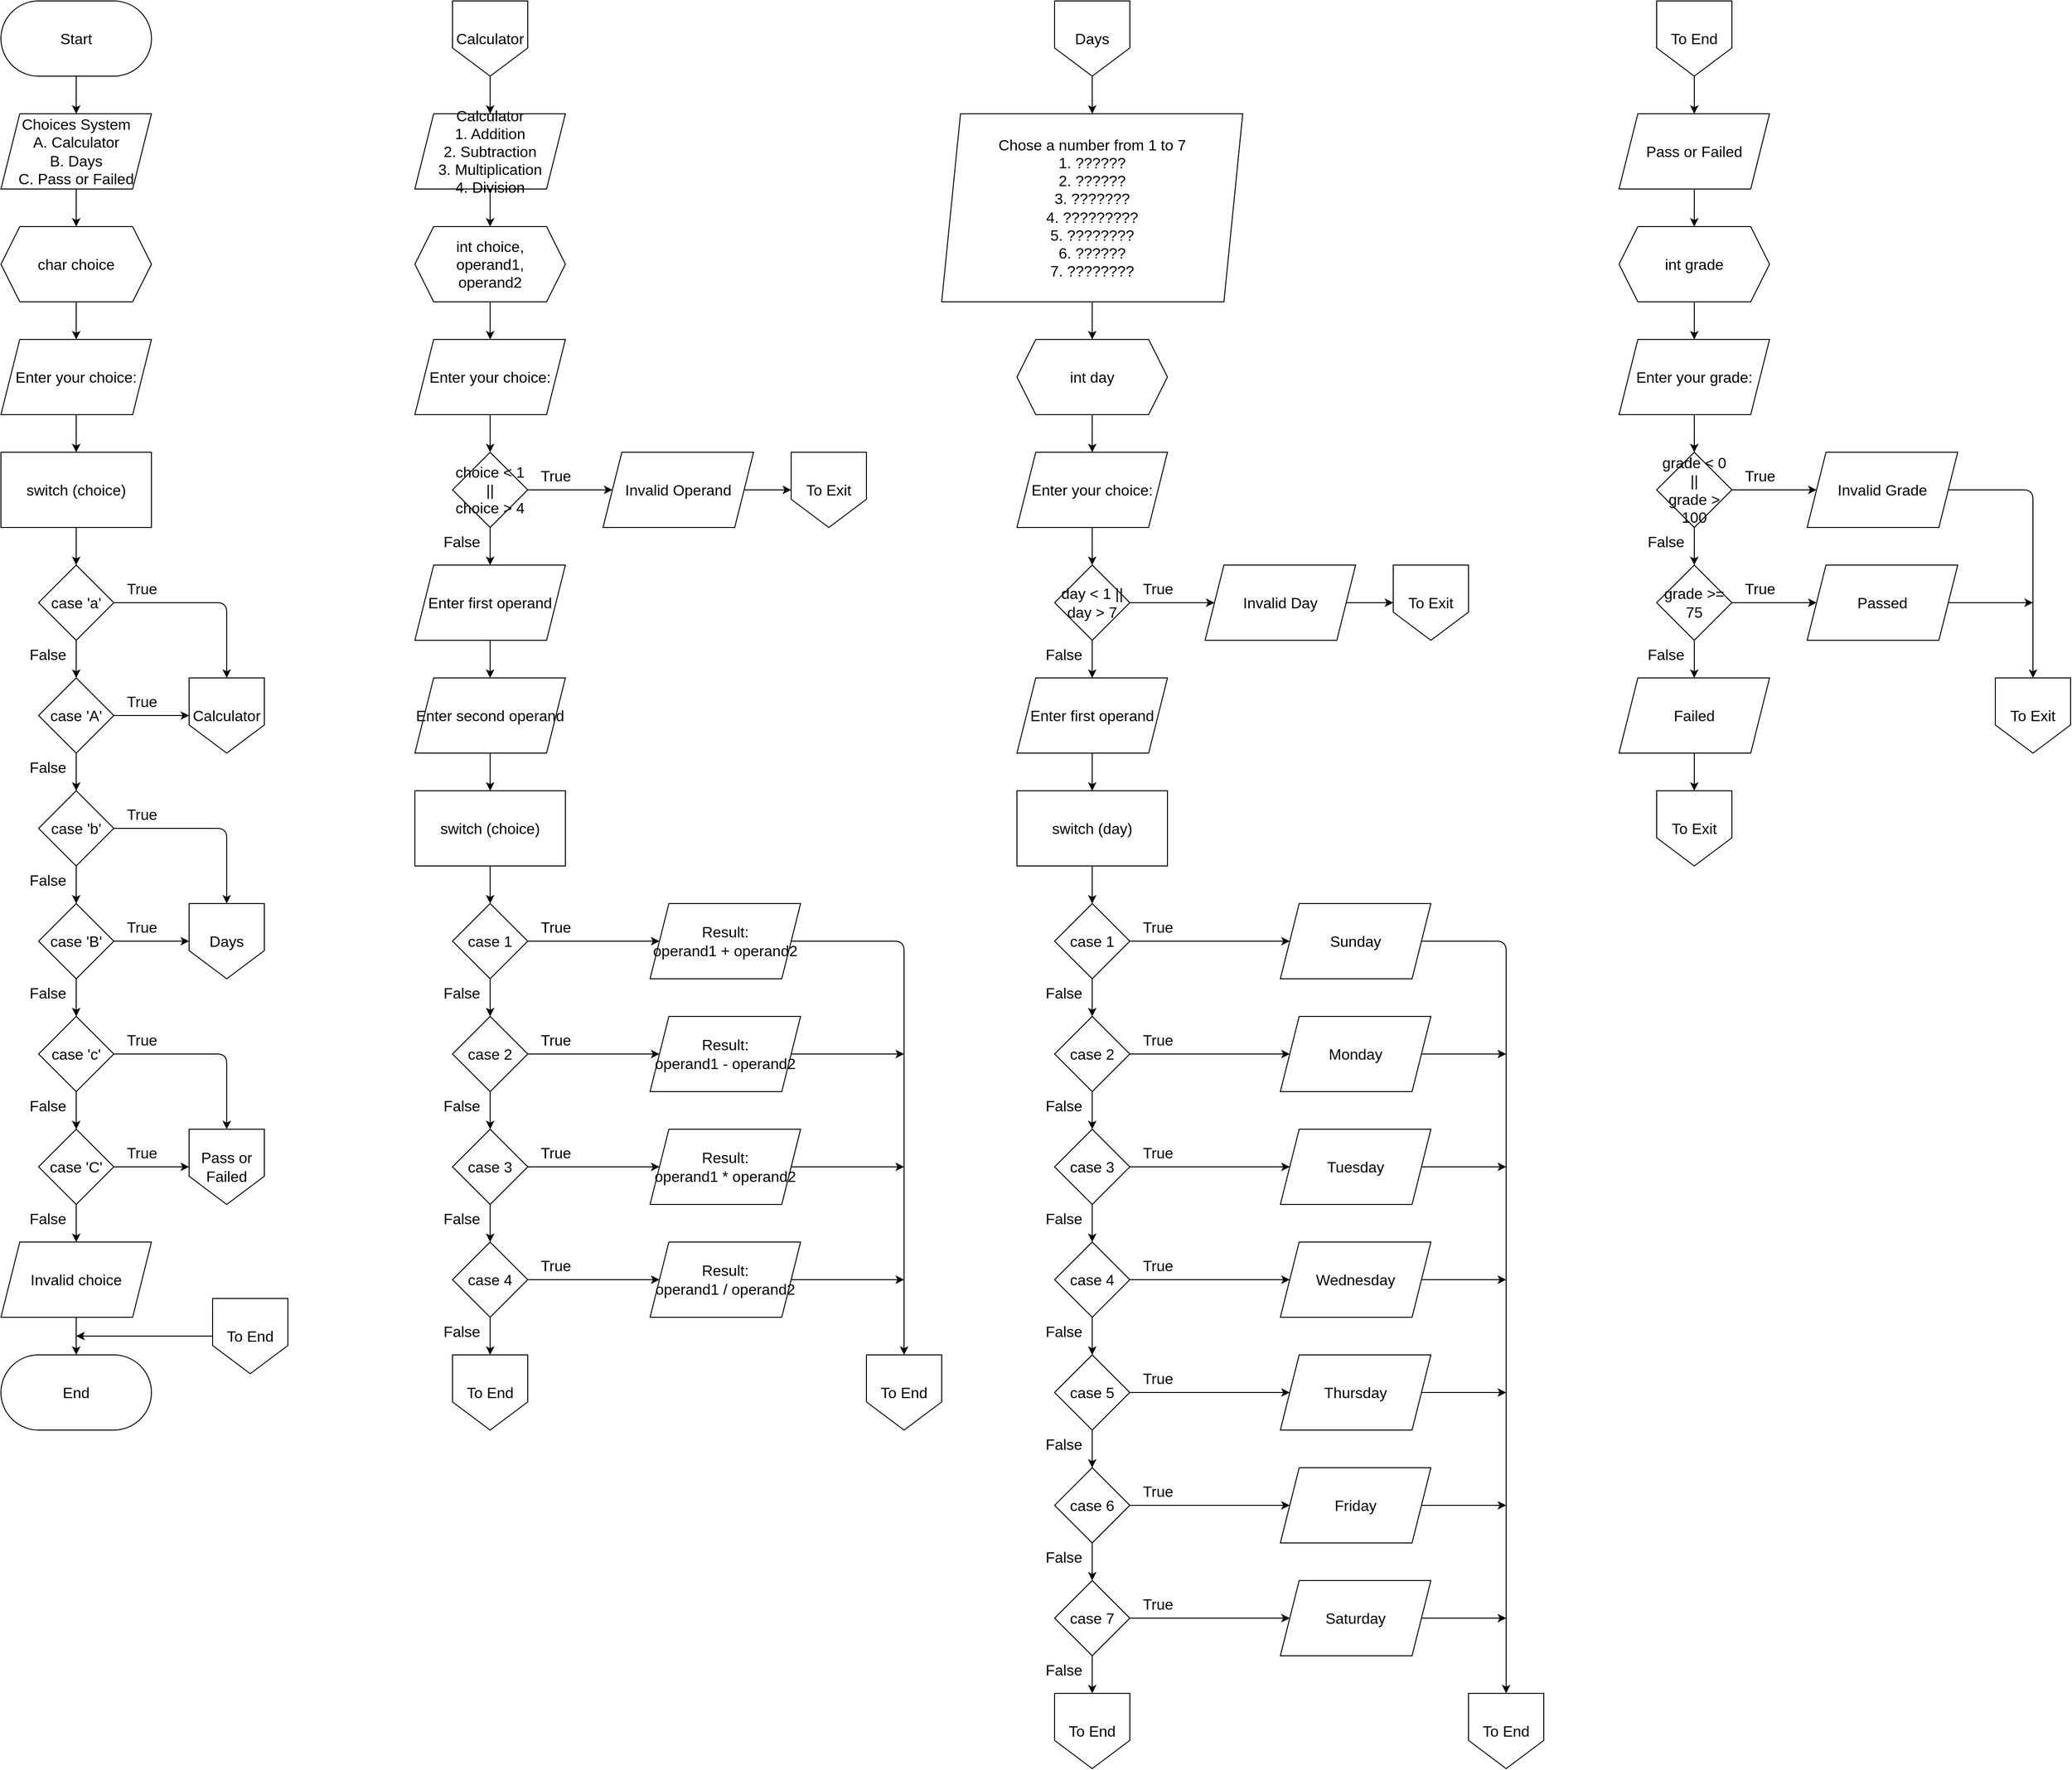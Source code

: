 <mxfile>
    <diagram id="JGvzguXMFYEEm6hRjKP4" name="Page-1">
        <mxGraphModel dx="537" dy="572" grid="1" gridSize="10" guides="1" tooltips="1" connect="1" arrows="1" fold="1" page="1" pageScale="1" pageWidth="850" pageHeight="1100" math="0" shadow="0">
            <root>
                <mxCell id="0"/>
                <mxCell id="1" parent="0"/>
                <mxCell id="5" style="edgeStyle=none;html=1;entryX=0.5;entryY=0;entryDx=0;entryDy=0;fontSize=16;" parent="1" source="2" target="3" edge="1">
                    <mxGeometry relative="1" as="geometry"/>
                </mxCell>
                <mxCell id="2" value="Start" style="rounded=1;whiteSpace=wrap;html=1;arcSize=50;fontSize=16;" parent="1" vertex="1">
                    <mxGeometry x="160" y="40" width="160" height="80" as="geometry"/>
                </mxCell>
                <mxCell id="7" style="edgeStyle=none;html=1;entryX=0.5;entryY=0;entryDx=0;entryDy=0;fontSize=16;" parent="1" source="3" target="6" edge="1">
                    <mxGeometry relative="1" as="geometry"/>
                </mxCell>
                <mxCell id="3" value="Choices System&lt;br&gt;A. Calculator&lt;br&gt;B. Days&lt;br&gt;C. Pass or Failed" style="shape=parallelogram;perimeter=parallelogramPerimeter;whiteSpace=wrap;html=1;fixedSize=1;fontSize=16;" parent="1" vertex="1">
                    <mxGeometry x="160" y="160" width="160" height="80" as="geometry"/>
                </mxCell>
                <mxCell id="9" style="edgeStyle=none;html=1;entryX=0.5;entryY=0;entryDx=0;entryDy=0;fontSize=16;" parent="1" source="6" target="8" edge="1">
                    <mxGeometry relative="1" as="geometry"/>
                </mxCell>
                <mxCell id="6" value="char choice" style="shape=hexagon;perimeter=hexagonPerimeter2;whiteSpace=wrap;html=1;fixedSize=1;fontSize=16;" parent="1" vertex="1">
                    <mxGeometry x="160" y="280" width="160" height="80" as="geometry"/>
                </mxCell>
                <mxCell id="11" style="edgeStyle=none;html=1;entryX=0.5;entryY=0;entryDx=0;entryDy=0;fontSize=16;" parent="1" source="8" target="10" edge="1">
                    <mxGeometry relative="1" as="geometry"/>
                </mxCell>
                <mxCell id="8" value="Enter your choice:" style="shape=parallelogram;perimeter=parallelogramPerimeter;whiteSpace=wrap;html=1;fixedSize=1;fontSize=16;" parent="1" vertex="1">
                    <mxGeometry x="160" y="400" width="160" height="80" as="geometry"/>
                </mxCell>
                <mxCell id="13" style="edgeStyle=none;html=1;entryX=0.5;entryY=0;entryDx=0;entryDy=0;fontSize=16;" parent="1" source="10" target="12" edge="1">
                    <mxGeometry relative="1" as="geometry"/>
                </mxCell>
                <mxCell id="10" value="switch (choice)" style="rounded=0;whiteSpace=wrap;html=1;fontSize=16;" parent="1" vertex="1">
                    <mxGeometry x="160" y="520" width="160" height="80" as="geometry"/>
                </mxCell>
                <mxCell id="15" style="edgeStyle=none;html=1;entryX=0.5;entryY=0;entryDx=0;entryDy=0;fontSize=16;" parent="1" source="12" target="14" edge="1">
                    <mxGeometry relative="1" as="geometry"/>
                </mxCell>
                <mxCell id="25" style="edgeStyle=none;html=1;exitX=1;exitY=0.5;exitDx=0;exitDy=0;entryX=0.5;entryY=0;entryDx=0;entryDy=0;fontSize=16;" parent="1" source="12" target="22" edge="1">
                    <mxGeometry relative="1" as="geometry">
                        <Array as="points">
                            <mxPoint x="400" y="680"/>
                        </Array>
                    </mxGeometry>
                </mxCell>
                <mxCell id="12" value="case 'a'" style="rhombus;whiteSpace=wrap;html=1;fontSize=16;" parent="1" vertex="1">
                    <mxGeometry x="200" y="640" width="80" height="80" as="geometry"/>
                </mxCell>
                <mxCell id="26" style="edgeStyle=none;html=1;entryX=0;entryY=0.5;entryDx=0;entryDy=0;fontSize=16;" parent="1" source="14" target="22" edge="1">
                    <mxGeometry relative="1" as="geometry"/>
                </mxCell>
                <mxCell id="14" value="case 'A'" style="rhombus;whiteSpace=wrap;html=1;fontSize=16;" parent="1" vertex="1">
                    <mxGeometry x="200" y="760" width="80" height="80" as="geometry"/>
                </mxCell>
                <mxCell id="22" value="Calculator" style="shape=offPageConnector;whiteSpace=wrap;html=1;fontSize=16;size=0.375;" parent="1" vertex="1">
                    <mxGeometry x="360" y="760" width="80" height="80" as="geometry"/>
                </mxCell>
                <mxCell id="34" style="edgeStyle=none;html=1;entryX=0.5;entryY=0;entryDx=0;entryDy=0;fontSize=16;" parent="1" target="37" edge="1">
                    <mxGeometry relative="1" as="geometry">
                        <mxPoint x="240" y="840" as="sourcePoint"/>
                    </mxGeometry>
                </mxCell>
                <mxCell id="35" style="edgeStyle=none;html=1;entryX=0.5;entryY=0;entryDx=0;entryDy=0;fontSize=16;" parent="1" source="37" target="39" edge="1">
                    <mxGeometry relative="1" as="geometry"/>
                </mxCell>
                <mxCell id="36" style="edgeStyle=none;html=1;exitX=1;exitY=0.5;exitDx=0;exitDy=0;entryX=0.5;entryY=0;entryDx=0;entryDy=0;fontSize=16;" parent="1" source="37" target="40" edge="1">
                    <mxGeometry relative="1" as="geometry">
                        <Array as="points">
                            <mxPoint x="400" y="920"/>
                        </Array>
                    </mxGeometry>
                </mxCell>
                <mxCell id="37" value="case 'b'" style="rhombus;whiteSpace=wrap;html=1;fontSize=16;" parent="1" vertex="1">
                    <mxGeometry x="200" y="880" width="80" height="80" as="geometry"/>
                </mxCell>
                <mxCell id="38" style="edgeStyle=none;html=1;entryX=0;entryY=0.5;entryDx=0;entryDy=0;fontSize=16;" parent="1" source="39" target="40" edge="1">
                    <mxGeometry relative="1" as="geometry"/>
                </mxCell>
                <mxCell id="39" value="case 'B'" style="rhombus;whiteSpace=wrap;html=1;fontSize=16;" parent="1" vertex="1">
                    <mxGeometry x="200" y="1000" width="80" height="80" as="geometry"/>
                </mxCell>
                <mxCell id="40" value="Days" style="shape=offPageConnector;whiteSpace=wrap;html=1;fontSize=16;size=0.375;" parent="1" vertex="1">
                    <mxGeometry x="360" y="1000" width="80" height="80" as="geometry"/>
                </mxCell>
                <mxCell id="41" value="True" style="text;html=1;strokeColor=none;fillColor=none;align=center;verticalAlign=middle;whiteSpace=wrap;rounded=0;fontSize=16;" parent="1" vertex="1">
                    <mxGeometry x="280" y="650" width="60" height="30" as="geometry"/>
                </mxCell>
                <mxCell id="42" value="True" style="text;html=1;strokeColor=none;fillColor=none;align=center;verticalAlign=middle;whiteSpace=wrap;rounded=0;fontSize=16;" parent="1" vertex="1">
                    <mxGeometry x="280" y="770" width="60" height="30" as="geometry"/>
                </mxCell>
                <mxCell id="44" value="False" style="text;html=1;strokeColor=none;fillColor=none;align=center;verticalAlign=middle;whiteSpace=wrap;rounded=0;fontSize=16;" parent="1" vertex="1">
                    <mxGeometry x="180" y="720" width="60" height="30" as="geometry"/>
                </mxCell>
                <mxCell id="45" value="True" style="text;html=1;strokeColor=none;fillColor=none;align=center;verticalAlign=middle;whiteSpace=wrap;rounded=0;fontSize=16;" parent="1" vertex="1">
                    <mxGeometry x="280" y="890" width="60" height="30" as="geometry"/>
                </mxCell>
                <mxCell id="46" value="True" style="text;html=1;strokeColor=none;fillColor=none;align=center;verticalAlign=middle;whiteSpace=wrap;rounded=0;fontSize=16;" parent="1" vertex="1">
                    <mxGeometry x="280" y="1010" width="60" height="30" as="geometry"/>
                </mxCell>
                <mxCell id="47" value="False" style="text;html=1;strokeColor=none;fillColor=none;align=center;verticalAlign=middle;whiteSpace=wrap;rounded=0;fontSize=16;" parent="1" vertex="1">
                    <mxGeometry x="180" y="960" width="60" height="30" as="geometry"/>
                </mxCell>
                <mxCell id="48" style="edgeStyle=none;html=1;entryX=0.5;entryY=0;entryDx=0;entryDy=0;fontSize=16;" parent="1" target="51" edge="1">
                    <mxGeometry relative="1" as="geometry">
                        <mxPoint x="240.0" y="1080" as="sourcePoint"/>
                    </mxGeometry>
                </mxCell>
                <mxCell id="49" style="edgeStyle=none;html=1;entryX=0.5;entryY=0;entryDx=0;entryDy=0;fontSize=16;" parent="1" source="51" target="53" edge="1">
                    <mxGeometry relative="1" as="geometry"/>
                </mxCell>
                <mxCell id="50" style="edgeStyle=none;html=1;exitX=1;exitY=0.5;exitDx=0;exitDy=0;entryX=0.5;entryY=0;entryDx=0;entryDy=0;fontSize=16;" parent="1" source="51" target="54" edge="1">
                    <mxGeometry relative="1" as="geometry">
                        <Array as="points">
                            <mxPoint x="400" y="1160"/>
                        </Array>
                    </mxGeometry>
                </mxCell>
                <mxCell id="51" value="case 'c'" style="rhombus;whiteSpace=wrap;html=1;fontSize=16;" parent="1" vertex="1">
                    <mxGeometry x="200" y="1120" width="80" height="80" as="geometry"/>
                </mxCell>
                <mxCell id="52" style="edgeStyle=none;html=1;entryX=0;entryY=0.5;entryDx=0;entryDy=0;fontSize=16;" parent="1" source="53" target="54" edge="1">
                    <mxGeometry relative="1" as="geometry"/>
                </mxCell>
                <mxCell id="116" style="edgeStyle=none;html=1;entryX=0.5;entryY=0;entryDx=0;entryDy=0;" parent="1" source="53" target="115" edge="1">
                    <mxGeometry relative="1" as="geometry"/>
                </mxCell>
                <mxCell id="53" value="case 'C'" style="rhombus;whiteSpace=wrap;html=1;fontSize=16;" parent="1" vertex="1">
                    <mxGeometry x="200" y="1240" width="80" height="80" as="geometry"/>
                </mxCell>
                <mxCell id="54" value="Pass or Failed" style="shape=offPageConnector;whiteSpace=wrap;html=1;fontSize=16;size=0.375;" parent="1" vertex="1">
                    <mxGeometry x="360" y="1240" width="80" height="80" as="geometry"/>
                </mxCell>
                <mxCell id="55" value="True" style="text;html=1;strokeColor=none;fillColor=none;align=center;verticalAlign=middle;whiteSpace=wrap;rounded=0;fontSize=16;" parent="1" vertex="1">
                    <mxGeometry x="280" y="1130" width="60" height="30" as="geometry"/>
                </mxCell>
                <mxCell id="56" value="True" style="text;html=1;strokeColor=none;fillColor=none;align=center;verticalAlign=middle;whiteSpace=wrap;rounded=0;fontSize=16;" parent="1" vertex="1">
                    <mxGeometry x="280" y="1250" width="60" height="30" as="geometry"/>
                </mxCell>
                <mxCell id="57" value="False" style="text;html=1;strokeColor=none;fillColor=none;align=center;verticalAlign=middle;whiteSpace=wrap;rounded=0;fontSize=16;" parent="1" vertex="1">
                    <mxGeometry x="180" y="1200" width="60" height="30" as="geometry"/>
                </mxCell>
                <mxCell id="58" value="False" style="text;html=1;strokeColor=none;fillColor=none;align=center;verticalAlign=middle;whiteSpace=wrap;rounded=0;fontSize=16;" parent="1" vertex="1">
                    <mxGeometry x="180" y="840" width="60" height="30" as="geometry"/>
                </mxCell>
                <mxCell id="59" value="False" style="text;html=1;strokeColor=none;fillColor=none;align=center;verticalAlign=middle;whiteSpace=wrap;rounded=0;fontSize=16;" parent="1" vertex="1">
                    <mxGeometry x="180" y="1080" width="60" height="30" as="geometry"/>
                </mxCell>
                <mxCell id="63" style="edgeStyle=none;html=1;entryX=0.5;entryY=0;entryDx=0;entryDy=0;" parent="1" source="61" target="62" edge="1">
                    <mxGeometry relative="1" as="geometry"/>
                </mxCell>
                <mxCell id="61" value="Calculator" style="shape=offPageConnector;whiteSpace=wrap;html=1;fontSize=16;size=0.375;" parent="1" vertex="1">
                    <mxGeometry x="640" y="40" width="80" height="80" as="geometry"/>
                </mxCell>
                <mxCell id="65" style="edgeStyle=none;html=1;entryX=0.5;entryY=0;entryDx=0;entryDy=0;" parent="1" source="62" target="64" edge="1">
                    <mxGeometry relative="1" as="geometry"/>
                </mxCell>
                <mxCell id="62" value="&lt;div&gt;Calculator&lt;/div&gt;&lt;div&gt;1. Addition&lt;/div&gt;&lt;div&gt;2. Subtraction&lt;/div&gt;&lt;div&gt;3. Multiplication&lt;/div&gt;&lt;div&gt;4. Division&lt;/div&gt;" style="shape=parallelogram;perimeter=parallelogramPerimeter;whiteSpace=wrap;html=1;fixedSize=1;fontSize=16;" parent="1" vertex="1">
                    <mxGeometry x="600" y="160" width="160" height="80" as="geometry"/>
                </mxCell>
                <mxCell id="67" style="edgeStyle=none;html=1;entryX=0.5;entryY=0;entryDx=0;entryDy=0;" parent="1" source="64" target="66" edge="1">
                    <mxGeometry relative="1" as="geometry"/>
                </mxCell>
                <mxCell id="64" value="int choice,&lt;br&gt;operand1,&lt;br&gt;operand2" style="shape=hexagon;perimeter=hexagonPerimeter2;whiteSpace=wrap;html=1;fixedSize=1;fontSize=16;" parent="1" vertex="1">
                    <mxGeometry x="600" y="280" width="160" height="80" as="geometry"/>
                </mxCell>
                <mxCell id="69" style="edgeStyle=none;html=1;entryX=0.5;entryY=0;entryDx=0;entryDy=0;" parent="1" source="66" target="68" edge="1">
                    <mxGeometry relative="1" as="geometry"/>
                </mxCell>
                <mxCell id="66" value="Enter your choice:" style="shape=parallelogram;perimeter=parallelogramPerimeter;whiteSpace=wrap;html=1;fixedSize=1;fontSize=16;" parent="1" vertex="1">
                    <mxGeometry x="600" y="400" width="160" height="80" as="geometry"/>
                </mxCell>
                <mxCell id="76" style="edgeStyle=none;html=1;entryX=0;entryY=0.5;entryDx=0;entryDy=0;" parent="1" source="68" target="257" edge="1">
                    <mxGeometry relative="1" as="geometry">
                        <mxPoint x="800" y="560" as="targetPoint"/>
                    </mxGeometry>
                </mxCell>
                <mxCell id="81" style="edgeStyle=none;html=1;entryX=0.5;entryY=0;entryDx=0;entryDy=0;" parent="1" source="68" target="79" edge="1">
                    <mxGeometry relative="1" as="geometry"/>
                </mxCell>
                <mxCell id="68" value="choice &amp;lt; 1 || &lt;br&gt;choice &amp;gt; 4" style="rhombus;whiteSpace=wrap;html=1;fontSize=16;" parent="1" vertex="1">
                    <mxGeometry x="640" y="520" width="80" height="80" as="geometry"/>
                </mxCell>
                <mxCell id="77" value="True" style="text;html=1;strokeColor=none;fillColor=none;align=center;verticalAlign=middle;whiteSpace=wrap;rounded=0;fontSize=16;" parent="1" vertex="1">
                    <mxGeometry x="720" y="530" width="60" height="30" as="geometry"/>
                </mxCell>
                <mxCell id="82" style="edgeStyle=none;html=1;" parent="1" source="79" target="80" edge="1">
                    <mxGeometry relative="1" as="geometry"/>
                </mxCell>
                <mxCell id="79" value="Enter first operand" style="shape=parallelogram;perimeter=parallelogramPerimeter;whiteSpace=wrap;html=1;fixedSize=1;fontSize=16;" parent="1" vertex="1">
                    <mxGeometry x="600" y="640" width="160" height="80" as="geometry"/>
                </mxCell>
                <mxCell id="85" style="edgeStyle=none;html=1;entryX=0.5;entryY=0;entryDx=0;entryDy=0;" parent="1" source="80" target="84" edge="1">
                    <mxGeometry relative="1" as="geometry"/>
                </mxCell>
                <mxCell id="80" value="&lt;div&gt;&lt;span style=&quot;background-color: initial;&quot;&gt;Enter second operand&lt;/span&gt;&lt;br&gt;&lt;/div&gt;" style="shape=parallelogram;perimeter=parallelogramPerimeter;whiteSpace=wrap;html=1;fixedSize=1;fontSize=16;" parent="1" vertex="1">
                    <mxGeometry x="600" y="760" width="160" height="80" as="geometry"/>
                </mxCell>
                <mxCell id="83" value="False" style="text;html=1;strokeColor=none;fillColor=none;align=center;verticalAlign=middle;whiteSpace=wrap;rounded=0;fontSize=16;" parent="1" vertex="1">
                    <mxGeometry x="620" y="600" width="60" height="30" as="geometry"/>
                </mxCell>
                <mxCell id="95" style="edgeStyle=none;html=1;entryX=0.5;entryY=0;entryDx=0;entryDy=0;" parent="1" source="84" target="88" edge="1">
                    <mxGeometry relative="1" as="geometry"/>
                </mxCell>
                <mxCell id="84" value="switch (choice)" style="rounded=0;whiteSpace=wrap;html=1;fontSize=16;" parent="1" vertex="1">
                    <mxGeometry x="600" y="880" width="160" height="80" as="geometry"/>
                </mxCell>
                <mxCell id="86" style="edgeStyle=none;html=1;entryX=0.5;entryY=0;entryDx=0;entryDy=0;fontSize=16;" parent="1" source="88" edge="1">
                    <mxGeometry relative="1" as="geometry">
                        <mxPoint x="680" y="1120.0" as="targetPoint"/>
                    </mxGeometry>
                </mxCell>
                <mxCell id="101" style="edgeStyle=none;html=1;" parent="1" source="88" target="99" edge="1">
                    <mxGeometry relative="1" as="geometry"/>
                </mxCell>
                <mxCell id="88" value="case 1" style="rhombus;whiteSpace=wrap;html=1;fontSize=16;" parent="1" vertex="1">
                    <mxGeometry x="640" y="1000" width="80" height="80" as="geometry"/>
                </mxCell>
                <mxCell id="92" value="True" style="text;html=1;strokeColor=none;fillColor=none;align=center;verticalAlign=middle;whiteSpace=wrap;rounded=0;fontSize=16;" parent="1" vertex="1">
                    <mxGeometry x="720" y="1010" width="60" height="30" as="geometry"/>
                </mxCell>
                <mxCell id="94" value="False" style="text;html=1;strokeColor=none;fillColor=none;align=center;verticalAlign=middle;whiteSpace=wrap;rounded=0;fontSize=16;" parent="1" vertex="1">
                    <mxGeometry x="620" y="1080" width="60" height="30" as="geometry"/>
                </mxCell>
                <mxCell id="230" style="edgeStyle=none;html=1;" parent="1" source="96" edge="1">
                    <mxGeometry relative="1" as="geometry">
                        <mxPoint x="240" y="1460" as="targetPoint"/>
                    </mxGeometry>
                </mxCell>
                <mxCell id="96" value="To End" style="shape=offPageConnector;whiteSpace=wrap;html=1;fontSize=16;size=0.375;" parent="1" vertex="1">
                    <mxGeometry x="385" y="1420" width="80" height="80" as="geometry"/>
                </mxCell>
                <mxCell id="98" value="False" style="text;html=1;strokeColor=none;fillColor=none;align=center;verticalAlign=middle;whiteSpace=wrap;rounded=0;fontSize=16;" parent="1" vertex="1">
                    <mxGeometry x="180" y="1320" width="60" height="30" as="geometry"/>
                </mxCell>
                <mxCell id="224" style="edgeStyle=none;html=1;entryX=0.5;entryY=0;entryDx=0;entryDy=0;" parent="1" source="99" target="222" edge="1">
                    <mxGeometry relative="1" as="geometry">
                        <Array as="points">
                            <mxPoint x="1120" y="1040"/>
                        </Array>
                    </mxGeometry>
                </mxCell>
                <mxCell id="99" value="&lt;div&gt;Result:&lt;/div&gt;&lt;div&gt;operand1 + operand2&lt;/div&gt;" style="shape=parallelogram;perimeter=parallelogramPerimeter;whiteSpace=wrap;html=1;fixedSize=1;fontSize=16;" parent="1" vertex="1">
                    <mxGeometry x="850" y="1000" width="160" height="80" as="geometry"/>
                </mxCell>
                <mxCell id="109" style="edgeStyle=none;html=1;entryX=0.5;entryY=0;entryDx=0;entryDy=0;fontSize=16;" parent="1" source="111" edge="1">
                    <mxGeometry relative="1" as="geometry">
                        <mxPoint x="680" y="1240.0" as="targetPoint"/>
                    </mxGeometry>
                </mxCell>
                <mxCell id="110" style="edgeStyle=none;html=1;" parent="1" source="111" target="114" edge="1">
                    <mxGeometry relative="1" as="geometry"/>
                </mxCell>
                <mxCell id="111" value="case 2" style="rhombus;whiteSpace=wrap;html=1;fontSize=16;" parent="1" vertex="1">
                    <mxGeometry x="640" y="1120" width="80" height="80" as="geometry"/>
                </mxCell>
                <mxCell id="112" value="True" style="text;html=1;strokeColor=none;fillColor=none;align=center;verticalAlign=middle;whiteSpace=wrap;rounded=0;fontSize=16;" parent="1" vertex="1">
                    <mxGeometry x="720" y="1130" width="60" height="30" as="geometry"/>
                </mxCell>
                <mxCell id="113" value="False" style="text;html=1;strokeColor=none;fillColor=none;align=center;verticalAlign=middle;whiteSpace=wrap;rounded=0;fontSize=16;" parent="1" vertex="1">
                    <mxGeometry x="620" y="1200" width="60" height="30" as="geometry"/>
                </mxCell>
                <mxCell id="225" style="edgeStyle=none;html=1;" parent="1" source="114" edge="1">
                    <mxGeometry relative="1" as="geometry">
                        <mxPoint x="1120" y="1160" as="targetPoint"/>
                    </mxGeometry>
                </mxCell>
                <mxCell id="114" value="&lt;div&gt;Result:&lt;/div&gt;&lt;div&gt;operand1 - operand2&lt;/div&gt;" style="shape=parallelogram;perimeter=parallelogramPerimeter;whiteSpace=wrap;html=1;fixedSize=1;fontSize=16;" parent="1" vertex="1">
                    <mxGeometry x="850" y="1120" width="160" height="80" as="geometry"/>
                </mxCell>
                <mxCell id="229" style="edgeStyle=none;html=1;entryX=0.5;entryY=0;entryDx=0;entryDy=0;" parent="1" source="115" target="228" edge="1">
                    <mxGeometry relative="1" as="geometry"/>
                </mxCell>
                <mxCell id="115" value="Invalid choice" style="shape=parallelogram;perimeter=parallelogramPerimeter;whiteSpace=wrap;html=1;fixedSize=1;fontSize=16;" parent="1" vertex="1">
                    <mxGeometry x="160" y="1360" width="160" height="80" as="geometry"/>
                </mxCell>
                <mxCell id="118" style="edgeStyle=none;html=1;entryX=0.5;entryY=0;entryDx=0;entryDy=0;fontSize=16;" parent="1" source="120" edge="1">
                    <mxGeometry relative="1" as="geometry">
                        <mxPoint x="680" y="1360.0" as="targetPoint"/>
                    </mxGeometry>
                </mxCell>
                <mxCell id="119" style="edgeStyle=none;html=1;" parent="1" source="120" target="123" edge="1">
                    <mxGeometry relative="1" as="geometry"/>
                </mxCell>
                <mxCell id="120" value="case 3" style="rhombus;whiteSpace=wrap;html=1;fontSize=16;" parent="1" vertex="1">
                    <mxGeometry x="640" y="1240" width="80" height="80" as="geometry"/>
                </mxCell>
                <mxCell id="121" value="True" style="text;html=1;strokeColor=none;fillColor=none;align=center;verticalAlign=middle;whiteSpace=wrap;rounded=0;fontSize=16;" parent="1" vertex="1">
                    <mxGeometry x="720" y="1250" width="60" height="30" as="geometry"/>
                </mxCell>
                <mxCell id="122" value="False" style="text;html=1;strokeColor=none;fillColor=none;align=center;verticalAlign=middle;whiteSpace=wrap;rounded=0;fontSize=16;" parent="1" vertex="1">
                    <mxGeometry x="620" y="1320" width="60" height="30" as="geometry"/>
                </mxCell>
                <mxCell id="226" style="edgeStyle=none;html=1;" parent="1" source="123" edge="1">
                    <mxGeometry relative="1" as="geometry">
                        <mxPoint x="1120" y="1280.0" as="targetPoint"/>
                    </mxGeometry>
                </mxCell>
                <mxCell id="123" value="&lt;div&gt;Result:&lt;/div&gt;&lt;div&gt;operand1 * operand2&lt;/div&gt;" style="shape=parallelogram;perimeter=parallelogramPerimeter;whiteSpace=wrap;html=1;fixedSize=1;fontSize=16;" parent="1" vertex="1">
                    <mxGeometry x="850" y="1240" width="160" height="80" as="geometry"/>
                </mxCell>
                <mxCell id="124" style="edgeStyle=none;html=1;entryX=0.5;entryY=0;entryDx=0;entryDy=0;fontSize=16;" parent="1" source="126" edge="1">
                    <mxGeometry relative="1" as="geometry">
                        <mxPoint x="680" y="1480.0" as="targetPoint"/>
                    </mxGeometry>
                </mxCell>
                <mxCell id="125" style="edgeStyle=none;html=1;" parent="1" source="126" target="129" edge="1">
                    <mxGeometry relative="1" as="geometry"/>
                </mxCell>
                <mxCell id="126" value="case 4" style="rhombus;whiteSpace=wrap;html=1;fontSize=16;" parent="1" vertex="1">
                    <mxGeometry x="640" y="1360" width="80" height="80" as="geometry"/>
                </mxCell>
                <mxCell id="127" value="True" style="text;html=1;strokeColor=none;fillColor=none;align=center;verticalAlign=middle;whiteSpace=wrap;rounded=0;fontSize=16;" parent="1" vertex="1">
                    <mxGeometry x="720" y="1370" width="60" height="30" as="geometry"/>
                </mxCell>
                <mxCell id="128" value="False" style="text;html=1;strokeColor=none;fillColor=none;align=center;verticalAlign=middle;whiteSpace=wrap;rounded=0;fontSize=16;" parent="1" vertex="1">
                    <mxGeometry x="620" y="1440" width="60" height="30" as="geometry"/>
                </mxCell>
                <mxCell id="227" style="edgeStyle=none;html=1;" parent="1" source="129" edge="1">
                    <mxGeometry relative="1" as="geometry">
                        <mxPoint x="1120" y="1400" as="targetPoint"/>
                    </mxGeometry>
                </mxCell>
                <mxCell id="129" value="&lt;div&gt;Result:&lt;/div&gt;&lt;div&gt;operand1 / operand2&lt;/div&gt;" style="shape=parallelogram;perimeter=parallelogramPerimeter;whiteSpace=wrap;html=1;fixedSize=1;fontSize=16;" parent="1" vertex="1">
                    <mxGeometry x="850" y="1360" width="160" height="80" as="geometry"/>
                </mxCell>
                <mxCell id="130" value="To End" style="shape=offPageConnector;whiteSpace=wrap;html=1;fontSize=16;size=0.375;" parent="1" vertex="1">
                    <mxGeometry x="640" y="1480" width="80" height="80" as="geometry"/>
                </mxCell>
                <mxCell id="133" style="edgeStyle=none;html=1;entryX=0.5;entryY=0;entryDx=0;entryDy=0;" parent="1" source="134" target="136" edge="1">
                    <mxGeometry relative="1" as="geometry"/>
                </mxCell>
                <mxCell id="134" value="Days" style="shape=offPageConnector;whiteSpace=wrap;html=1;fontSize=16;size=0.375;" parent="1" vertex="1">
                    <mxGeometry x="1280" y="40" width="80" height="80" as="geometry"/>
                </mxCell>
                <mxCell id="135" style="edgeStyle=none;html=1;entryX=0.5;entryY=0;entryDx=0;entryDy=0;" parent="1" source="136" target="138" edge="1">
                    <mxGeometry relative="1" as="geometry"/>
                </mxCell>
                <mxCell id="136" value="Chose a number from 1 to 7&lt;br&gt;1. ??????&lt;br&gt;2. ??????&lt;br&gt;3. ???????&lt;br&gt;4. ?????????&lt;br&gt;5. ????????&lt;br&gt;6. ??????&lt;br&gt;7. ????????" style="shape=parallelogram;perimeter=parallelogramPerimeter;whiteSpace=wrap;html=1;fixedSize=1;fontSize=16;" parent="1" vertex="1">
                    <mxGeometry x="1160" y="160" width="320" height="200" as="geometry"/>
                </mxCell>
                <mxCell id="137" style="edgeStyle=none;html=1;entryX=0.5;entryY=0;entryDx=0;entryDy=0;" parent="1" source="138" target="140" edge="1">
                    <mxGeometry relative="1" as="geometry"/>
                </mxCell>
                <mxCell id="138" value="int day" style="shape=hexagon;perimeter=hexagonPerimeter2;whiteSpace=wrap;html=1;fixedSize=1;fontSize=16;" parent="1" vertex="1">
                    <mxGeometry x="1240" y="400" width="160" height="80" as="geometry"/>
                </mxCell>
                <mxCell id="139" style="edgeStyle=none;html=1;entryX=0.5;entryY=0;entryDx=0;entryDy=0;" parent="1" source="140" target="143" edge="1">
                    <mxGeometry relative="1" as="geometry"/>
                </mxCell>
                <mxCell id="140" value="Enter your choice:" style="shape=parallelogram;perimeter=parallelogramPerimeter;whiteSpace=wrap;html=1;fixedSize=1;fontSize=16;" parent="1" vertex="1">
                    <mxGeometry x="1240" y="520" width="160" height="80" as="geometry"/>
                </mxCell>
                <mxCell id="141" style="edgeStyle=none;html=1;entryX=0;entryY=0.5;entryDx=0;entryDy=0;" parent="1" source="143" target="265" edge="1">
                    <mxGeometry relative="1" as="geometry">
                        <mxPoint x="1440" y="680" as="targetPoint"/>
                    </mxGeometry>
                </mxCell>
                <mxCell id="142" style="edgeStyle=none;html=1;entryX=0.5;entryY=0;entryDx=0;entryDy=0;" parent="1" source="143" target="147" edge="1">
                    <mxGeometry relative="1" as="geometry"/>
                </mxCell>
                <mxCell id="143" value="day &amp;lt; 1 || &lt;br&gt;day &amp;gt; 7" style="rhombus;whiteSpace=wrap;html=1;fontSize=16;" parent="1" vertex="1">
                    <mxGeometry x="1280" y="640" width="80" height="80" as="geometry"/>
                </mxCell>
                <mxCell id="145" value="True" style="text;html=1;strokeColor=none;fillColor=none;align=center;verticalAlign=middle;whiteSpace=wrap;rounded=0;fontSize=16;" parent="1" vertex="1">
                    <mxGeometry x="1360" y="650" width="60" height="30" as="geometry"/>
                </mxCell>
                <mxCell id="147" value="Enter first operand" style="shape=parallelogram;perimeter=parallelogramPerimeter;whiteSpace=wrap;html=1;fixedSize=1;fontSize=16;" parent="1" vertex="1">
                    <mxGeometry x="1240" y="760" width="160" height="80" as="geometry"/>
                </mxCell>
                <mxCell id="148" style="edgeStyle=none;html=1;entryX=0.5;entryY=0;entryDx=0;entryDy=0;" parent="1" target="152" edge="1">
                    <mxGeometry relative="1" as="geometry">
                        <mxPoint x="1320" y="840" as="sourcePoint"/>
                    </mxGeometry>
                </mxCell>
                <mxCell id="150" value="False" style="text;html=1;strokeColor=none;fillColor=none;align=center;verticalAlign=middle;whiteSpace=wrap;rounded=0;fontSize=16;" parent="1" vertex="1">
                    <mxGeometry x="1260" y="720" width="60" height="30" as="geometry"/>
                </mxCell>
                <mxCell id="151" style="edgeStyle=none;html=1;entryX=0.5;entryY=0;entryDx=0;entryDy=0;" parent="1" source="152" target="155" edge="1">
                    <mxGeometry relative="1" as="geometry"/>
                </mxCell>
                <mxCell id="152" value="switch (day)" style="rounded=0;whiteSpace=wrap;html=1;fontSize=16;" parent="1" vertex="1">
                    <mxGeometry x="1240" y="880" width="160" height="80" as="geometry"/>
                </mxCell>
                <mxCell id="153" style="edgeStyle=none;html=1;entryX=0.5;entryY=0;entryDx=0;entryDy=0;fontSize=16;" parent="1" source="155" edge="1">
                    <mxGeometry relative="1" as="geometry">
                        <mxPoint x="1320" y="1120" as="targetPoint"/>
                    </mxGeometry>
                </mxCell>
                <mxCell id="154" style="edgeStyle=none;html=1;" parent="1" source="155" target="158" edge="1">
                    <mxGeometry relative="1" as="geometry"/>
                </mxCell>
                <mxCell id="155" value="case 1" style="rhombus;whiteSpace=wrap;html=1;fontSize=16;" parent="1" vertex="1">
                    <mxGeometry x="1280" y="1000" width="80" height="80" as="geometry"/>
                </mxCell>
                <mxCell id="156" value="True" style="text;html=1;strokeColor=none;fillColor=none;align=center;verticalAlign=middle;whiteSpace=wrap;rounded=0;fontSize=16;" parent="1" vertex="1">
                    <mxGeometry x="1360" y="1010" width="60" height="30" as="geometry"/>
                </mxCell>
                <mxCell id="157" value="False" style="text;html=1;strokeColor=none;fillColor=none;align=center;verticalAlign=middle;whiteSpace=wrap;rounded=0;fontSize=16;" parent="1" vertex="1">
                    <mxGeometry x="1260" y="1080" width="60" height="30" as="geometry"/>
                </mxCell>
                <mxCell id="234" style="edgeStyle=none;html=1;entryX=0.5;entryY=0;entryDx=0;entryDy=0;" parent="1" source="158" target="233" edge="1">
                    <mxGeometry relative="1" as="geometry">
                        <Array as="points">
                            <mxPoint x="1760" y="1040"/>
                        </Array>
                    </mxGeometry>
                </mxCell>
                <mxCell id="158" value="&lt;div&gt;Sunday&lt;/div&gt;" style="shape=parallelogram;perimeter=parallelogramPerimeter;whiteSpace=wrap;html=1;fixedSize=1;fontSize=16;" parent="1" vertex="1">
                    <mxGeometry x="1520" y="1000" width="160" height="80" as="geometry"/>
                </mxCell>
                <mxCell id="180" style="edgeStyle=none;html=1;entryX=0.5;entryY=0;entryDx=0;entryDy=0;fontSize=16;" parent="1" source="182" edge="1">
                    <mxGeometry relative="1" as="geometry">
                        <mxPoint x="1320.0" y="1240" as="targetPoint"/>
                    </mxGeometry>
                </mxCell>
                <mxCell id="181" style="edgeStyle=none;html=1;" parent="1" source="182" target="185" edge="1">
                    <mxGeometry relative="1" as="geometry"/>
                </mxCell>
                <mxCell id="182" value="case 2" style="rhombus;whiteSpace=wrap;html=1;fontSize=16;" parent="1" vertex="1">
                    <mxGeometry x="1280" y="1120" width="80" height="80" as="geometry"/>
                </mxCell>
                <mxCell id="183" value="True" style="text;html=1;strokeColor=none;fillColor=none;align=center;verticalAlign=middle;whiteSpace=wrap;rounded=0;fontSize=16;" parent="1" vertex="1">
                    <mxGeometry x="1360" y="1130" width="60" height="30" as="geometry"/>
                </mxCell>
                <mxCell id="184" value="False" style="text;html=1;strokeColor=none;fillColor=none;align=center;verticalAlign=middle;whiteSpace=wrap;rounded=0;fontSize=16;" parent="1" vertex="1">
                    <mxGeometry x="1260" y="1200" width="60" height="30" as="geometry"/>
                </mxCell>
                <mxCell id="235" style="edgeStyle=none;html=1;" parent="1" source="185" edge="1">
                    <mxGeometry relative="1" as="geometry">
                        <mxPoint x="1760" y="1160.0" as="targetPoint"/>
                    </mxGeometry>
                </mxCell>
                <mxCell id="185" value="&lt;div&gt;Monday&lt;/div&gt;" style="shape=parallelogram;perimeter=parallelogramPerimeter;whiteSpace=wrap;html=1;fixedSize=1;fontSize=16;" parent="1" vertex="1">
                    <mxGeometry x="1520" y="1120" width="160" height="80" as="geometry"/>
                </mxCell>
                <mxCell id="186" style="edgeStyle=none;html=1;entryX=0.5;entryY=0;entryDx=0;entryDy=0;fontSize=16;" parent="1" source="188" edge="1">
                    <mxGeometry relative="1" as="geometry">
                        <mxPoint x="1320.0" y="1360" as="targetPoint"/>
                    </mxGeometry>
                </mxCell>
                <mxCell id="187" style="edgeStyle=none;html=1;" parent="1" source="188" target="191" edge="1">
                    <mxGeometry relative="1" as="geometry"/>
                </mxCell>
                <mxCell id="188" value="case 3" style="rhombus;whiteSpace=wrap;html=1;fontSize=16;" parent="1" vertex="1">
                    <mxGeometry x="1280" y="1240" width="80" height="80" as="geometry"/>
                </mxCell>
                <mxCell id="189" value="True" style="text;html=1;strokeColor=none;fillColor=none;align=center;verticalAlign=middle;whiteSpace=wrap;rounded=0;fontSize=16;" parent="1" vertex="1">
                    <mxGeometry x="1360" y="1250" width="60" height="30" as="geometry"/>
                </mxCell>
                <mxCell id="190" value="False" style="text;html=1;strokeColor=none;fillColor=none;align=center;verticalAlign=middle;whiteSpace=wrap;rounded=0;fontSize=16;" parent="1" vertex="1">
                    <mxGeometry x="1260" y="1320" width="60" height="30" as="geometry"/>
                </mxCell>
                <mxCell id="236" style="edgeStyle=none;html=1;" parent="1" source="191" edge="1">
                    <mxGeometry relative="1" as="geometry">
                        <mxPoint x="1760" y="1280.0" as="targetPoint"/>
                    </mxGeometry>
                </mxCell>
                <mxCell id="191" value="&lt;div&gt;Tuesday&lt;/div&gt;" style="shape=parallelogram;perimeter=parallelogramPerimeter;whiteSpace=wrap;html=1;fixedSize=1;fontSize=16;" parent="1" vertex="1">
                    <mxGeometry x="1520" y="1240" width="160" height="80" as="geometry"/>
                </mxCell>
                <mxCell id="192" style="edgeStyle=none;html=1;entryX=0.5;entryY=0;entryDx=0;entryDy=0;fontSize=16;" parent="1" source="194" edge="1">
                    <mxGeometry relative="1" as="geometry">
                        <mxPoint x="1320.0" y="1480" as="targetPoint"/>
                    </mxGeometry>
                </mxCell>
                <mxCell id="193" style="edgeStyle=none;html=1;" parent="1" source="194" target="197" edge="1">
                    <mxGeometry relative="1" as="geometry"/>
                </mxCell>
                <mxCell id="194" value="case 4" style="rhombus;whiteSpace=wrap;html=1;fontSize=16;" parent="1" vertex="1">
                    <mxGeometry x="1280" y="1360" width="80" height="80" as="geometry"/>
                </mxCell>
                <mxCell id="195" value="True" style="text;html=1;strokeColor=none;fillColor=none;align=center;verticalAlign=middle;whiteSpace=wrap;rounded=0;fontSize=16;" parent="1" vertex="1">
                    <mxGeometry x="1360" y="1370" width="60" height="30" as="geometry"/>
                </mxCell>
                <mxCell id="196" value="False" style="text;html=1;strokeColor=none;fillColor=none;align=center;verticalAlign=middle;whiteSpace=wrap;rounded=0;fontSize=16;" parent="1" vertex="1">
                    <mxGeometry x="1260" y="1440" width="60" height="30" as="geometry"/>
                </mxCell>
                <mxCell id="237" style="edgeStyle=none;html=1;" parent="1" source="197" edge="1">
                    <mxGeometry relative="1" as="geometry">
                        <mxPoint x="1760" y="1400.0" as="targetPoint"/>
                    </mxGeometry>
                </mxCell>
                <mxCell id="197" value="&lt;div&gt;Wednesday&lt;/div&gt;" style="shape=parallelogram;perimeter=parallelogramPerimeter;whiteSpace=wrap;html=1;fixedSize=1;fontSize=16;" parent="1" vertex="1">
                    <mxGeometry x="1520" y="1360" width="160" height="80" as="geometry"/>
                </mxCell>
                <mxCell id="198" style="edgeStyle=none;html=1;entryX=0.5;entryY=0;entryDx=0;entryDy=0;fontSize=16;" parent="1" source="200" edge="1">
                    <mxGeometry relative="1" as="geometry">
                        <mxPoint x="1320.0" y="1600" as="targetPoint"/>
                    </mxGeometry>
                </mxCell>
                <mxCell id="199" style="edgeStyle=none;html=1;" parent="1" source="200" target="203" edge="1">
                    <mxGeometry relative="1" as="geometry"/>
                </mxCell>
                <mxCell id="200" value="case 5" style="rhombus;whiteSpace=wrap;html=1;fontSize=16;" parent="1" vertex="1">
                    <mxGeometry x="1280" y="1480" width="80" height="80" as="geometry"/>
                </mxCell>
                <mxCell id="201" value="True" style="text;html=1;strokeColor=none;fillColor=none;align=center;verticalAlign=middle;whiteSpace=wrap;rounded=0;fontSize=16;" parent="1" vertex="1">
                    <mxGeometry x="1360" y="1490" width="60" height="30" as="geometry"/>
                </mxCell>
                <mxCell id="202" value="False" style="text;html=1;strokeColor=none;fillColor=none;align=center;verticalAlign=middle;whiteSpace=wrap;rounded=0;fontSize=16;" parent="1" vertex="1">
                    <mxGeometry x="1260" y="1560" width="60" height="30" as="geometry"/>
                </mxCell>
                <mxCell id="238" style="edgeStyle=none;html=1;" parent="1" source="203" edge="1">
                    <mxGeometry relative="1" as="geometry">
                        <mxPoint x="1760" y="1520" as="targetPoint"/>
                    </mxGeometry>
                </mxCell>
                <mxCell id="203" value="&lt;div&gt;Thursday&lt;/div&gt;" style="shape=parallelogram;perimeter=parallelogramPerimeter;whiteSpace=wrap;html=1;fixedSize=1;fontSize=16;" parent="1" vertex="1">
                    <mxGeometry x="1520" y="1480" width="160" height="80" as="geometry"/>
                </mxCell>
                <mxCell id="204" style="edgeStyle=none;html=1;entryX=0.5;entryY=0;entryDx=0;entryDy=0;fontSize=16;" parent="1" source="206" edge="1">
                    <mxGeometry relative="1" as="geometry">
                        <mxPoint x="1320.0" y="1720" as="targetPoint"/>
                    </mxGeometry>
                </mxCell>
                <mxCell id="205" style="edgeStyle=none;html=1;" parent="1" source="206" target="209" edge="1">
                    <mxGeometry relative="1" as="geometry"/>
                </mxCell>
                <mxCell id="206" value="case 6" style="rhombus;whiteSpace=wrap;html=1;fontSize=16;" parent="1" vertex="1">
                    <mxGeometry x="1280" y="1600" width="80" height="80" as="geometry"/>
                </mxCell>
                <mxCell id="207" value="True" style="text;html=1;strokeColor=none;fillColor=none;align=center;verticalAlign=middle;whiteSpace=wrap;rounded=0;fontSize=16;" parent="1" vertex="1">
                    <mxGeometry x="1360" y="1610" width="60" height="30" as="geometry"/>
                </mxCell>
                <mxCell id="208" value="False" style="text;html=1;strokeColor=none;fillColor=none;align=center;verticalAlign=middle;whiteSpace=wrap;rounded=0;fontSize=16;" parent="1" vertex="1">
                    <mxGeometry x="1260" y="1680" width="60" height="30" as="geometry"/>
                </mxCell>
                <mxCell id="239" style="edgeStyle=none;html=1;" parent="1" source="209" edge="1">
                    <mxGeometry relative="1" as="geometry">
                        <mxPoint x="1760" y="1640" as="targetPoint"/>
                    </mxGeometry>
                </mxCell>
                <mxCell id="209" value="&lt;div&gt;Friday&lt;/div&gt;" style="shape=parallelogram;perimeter=parallelogramPerimeter;whiteSpace=wrap;html=1;fixedSize=1;fontSize=16;" parent="1" vertex="1">
                    <mxGeometry x="1520" y="1600" width="160" height="80" as="geometry"/>
                </mxCell>
                <mxCell id="210" style="edgeStyle=none;html=1;entryX=0.5;entryY=0;entryDx=0;entryDy=0;fontSize=16;" parent="1" source="212" edge="1">
                    <mxGeometry relative="1" as="geometry">
                        <mxPoint x="1320.0" y="1840" as="targetPoint"/>
                    </mxGeometry>
                </mxCell>
                <mxCell id="211" style="edgeStyle=none;html=1;" parent="1" source="212" target="215" edge="1">
                    <mxGeometry relative="1" as="geometry"/>
                </mxCell>
                <mxCell id="212" value="case 7" style="rhombus;whiteSpace=wrap;html=1;fontSize=16;" parent="1" vertex="1">
                    <mxGeometry x="1280" y="1720" width="80" height="80" as="geometry"/>
                </mxCell>
                <mxCell id="213" value="True" style="text;html=1;strokeColor=none;fillColor=none;align=center;verticalAlign=middle;whiteSpace=wrap;rounded=0;fontSize=16;" parent="1" vertex="1">
                    <mxGeometry x="1360" y="1730" width="60" height="30" as="geometry"/>
                </mxCell>
                <mxCell id="214" value="False" style="text;html=1;strokeColor=none;fillColor=none;align=center;verticalAlign=middle;whiteSpace=wrap;rounded=0;fontSize=16;" parent="1" vertex="1">
                    <mxGeometry x="1260" y="1800" width="60" height="30" as="geometry"/>
                </mxCell>
                <mxCell id="241" style="edgeStyle=none;html=1;" parent="1" source="215" edge="1">
                    <mxGeometry relative="1" as="geometry">
                        <mxPoint x="1760" y="1760" as="targetPoint"/>
                    </mxGeometry>
                </mxCell>
                <mxCell id="215" value="&lt;div&gt;Saturday&lt;/div&gt;" style="shape=parallelogram;perimeter=parallelogramPerimeter;whiteSpace=wrap;html=1;fixedSize=1;fontSize=16;" parent="1" vertex="1">
                    <mxGeometry x="1520" y="1720" width="160" height="80" as="geometry"/>
                </mxCell>
                <mxCell id="222" value="To End" style="shape=offPageConnector;whiteSpace=wrap;html=1;fontSize=16;size=0.375;" parent="1" vertex="1">
                    <mxGeometry x="1080" y="1480" width="80" height="80" as="geometry"/>
                </mxCell>
                <mxCell id="228" value="End" style="rounded=1;whiteSpace=wrap;html=1;arcSize=50;fontSize=16;" parent="1" vertex="1">
                    <mxGeometry x="160" y="1480" width="160" height="80" as="geometry"/>
                </mxCell>
                <mxCell id="232" value="To End" style="shape=offPageConnector;whiteSpace=wrap;html=1;fontSize=16;size=0.375;" parent="1" vertex="1">
                    <mxGeometry x="1280" y="1840" width="80" height="80" as="geometry"/>
                </mxCell>
                <mxCell id="233" value="To End" style="shape=offPageConnector;whiteSpace=wrap;html=1;fontSize=16;size=0.375;" parent="1" vertex="1">
                    <mxGeometry x="1720" y="1840" width="80" height="80" as="geometry"/>
                </mxCell>
                <mxCell id="244" style="edgeStyle=none;html=1;entryX=0.5;entryY=0;entryDx=0;entryDy=0;" parent="1" source="242" target="243" edge="1">
                    <mxGeometry relative="1" as="geometry"/>
                </mxCell>
                <mxCell id="242" value="To End" style="shape=offPageConnector;whiteSpace=wrap;html=1;fontSize=16;size=0.375;" parent="1" vertex="1">
                    <mxGeometry x="1920" y="40" width="80" height="80" as="geometry"/>
                </mxCell>
                <mxCell id="248" style="edgeStyle=none;html=1;entryX=0.5;entryY=0;entryDx=0;entryDy=0;" parent="1" source="243" target="246" edge="1">
                    <mxGeometry relative="1" as="geometry"/>
                </mxCell>
                <mxCell id="243" value="&lt;div&gt;Pass or Failed&lt;/div&gt;" style="shape=parallelogram;perimeter=parallelogramPerimeter;whiteSpace=wrap;html=1;fixedSize=1;fontSize=16;" parent="1" vertex="1">
                    <mxGeometry x="1880" y="160" width="160" height="80" as="geometry"/>
                </mxCell>
                <mxCell id="250" style="edgeStyle=none;html=1;entryX=0.5;entryY=0;entryDx=0;entryDy=0;" parent="1" source="246" target="249" edge="1">
                    <mxGeometry relative="1" as="geometry"/>
                </mxCell>
                <mxCell id="246" value="int grade" style="shape=hexagon;perimeter=hexagonPerimeter2;whiteSpace=wrap;html=1;fixedSize=1;fontSize=16;" parent="1" vertex="1">
                    <mxGeometry x="1880" y="280" width="160" height="80" as="geometry"/>
                </mxCell>
                <mxCell id="270" style="edgeStyle=none;html=1;entryX=0.5;entryY=0;entryDx=0;entryDy=0;" parent="1" source="249" target="253" edge="1">
                    <mxGeometry relative="1" as="geometry"/>
                </mxCell>
                <mxCell id="249" value="Enter your grade:" style="shape=parallelogram;perimeter=parallelogramPerimeter;whiteSpace=wrap;html=1;fixedSize=1;fontSize=16;" parent="1" vertex="1">
                    <mxGeometry x="1880" y="400" width="160" height="80" as="geometry"/>
                </mxCell>
                <mxCell id="251" style="edgeStyle=none;html=1;entryX=0;entryY=0.5;entryDx=0;entryDy=0;" parent="1" source="253" target="268" edge="1">
                    <mxGeometry relative="1" as="geometry">
                        <mxPoint x="2080" y="560" as="targetPoint"/>
                    </mxGeometry>
                </mxCell>
                <mxCell id="252" style="edgeStyle=none;html=1;entryX=0.5;entryY=0;entryDx=0;entryDy=0;" parent="1" source="253" edge="1">
                    <mxGeometry relative="1" as="geometry">
                        <mxPoint x="1960" y="640" as="targetPoint"/>
                    </mxGeometry>
                </mxCell>
                <mxCell id="253" value="grade &amp;lt; 0 || &lt;br&gt;grade &amp;gt; 100" style="rhombus;whiteSpace=wrap;html=1;fontSize=16;" parent="1" vertex="1">
                    <mxGeometry x="1920" y="520" width="80" height="80" as="geometry"/>
                </mxCell>
                <mxCell id="255" value="True" style="text;html=1;strokeColor=none;fillColor=none;align=center;verticalAlign=middle;whiteSpace=wrap;rounded=0;fontSize=16;" parent="1" vertex="1">
                    <mxGeometry x="2000" y="530" width="60" height="30" as="geometry"/>
                </mxCell>
                <mxCell id="256" value="False" style="text;html=1;strokeColor=none;fillColor=none;align=center;verticalAlign=middle;whiteSpace=wrap;rounded=0;fontSize=16;" parent="1" vertex="1">
                    <mxGeometry x="1900" y="600" width="60" height="30" as="geometry"/>
                </mxCell>
                <mxCell id="260" style="edgeStyle=none;html=1;" parent="1" source="257" target="258" edge="1">
                    <mxGeometry relative="1" as="geometry"/>
                </mxCell>
                <mxCell id="257" value="Invalid Operand" style="shape=parallelogram;perimeter=parallelogramPerimeter;whiteSpace=wrap;html=1;fixedSize=1;fontSize=16;" parent="1" vertex="1">
                    <mxGeometry x="800" y="520" width="160" height="80" as="geometry"/>
                </mxCell>
                <mxCell id="258" value="To Exit" style="shape=offPageConnector;whiteSpace=wrap;html=1;fontSize=16;size=0.375;" parent="1" vertex="1">
                    <mxGeometry x="1000" y="520" width="80" height="80" as="geometry"/>
                </mxCell>
                <mxCell id="264" style="edgeStyle=none;html=1;" parent="1" source="265" target="266" edge="1">
                    <mxGeometry relative="1" as="geometry"/>
                </mxCell>
                <mxCell id="265" value="Invalid Day" style="shape=parallelogram;perimeter=parallelogramPerimeter;whiteSpace=wrap;html=1;fixedSize=1;fontSize=16;" parent="1" vertex="1">
                    <mxGeometry x="1440" y="640" width="160" height="80" as="geometry"/>
                </mxCell>
                <mxCell id="266" value="To Exit" style="shape=offPageConnector;whiteSpace=wrap;html=1;fontSize=16;size=0.375;" parent="1" vertex="1">
                    <mxGeometry x="1640" y="640" width="80" height="80" as="geometry"/>
                </mxCell>
                <mxCell id="283" style="edgeStyle=none;html=1;entryX=0.5;entryY=0;entryDx=0;entryDy=0;" edge="1" parent="1" source="268" target="276">
                    <mxGeometry relative="1" as="geometry">
                        <Array as="points">
                            <mxPoint x="2320" y="560"/>
                        </Array>
                    </mxGeometry>
                </mxCell>
                <mxCell id="268" value="Invalid Grade" style="shape=parallelogram;perimeter=parallelogramPerimeter;whiteSpace=wrap;html=1;fixedSize=1;fontSize=16;" parent="1" vertex="1">
                    <mxGeometry x="2080" y="520" width="160" height="80" as="geometry"/>
                </mxCell>
                <mxCell id="278" style="edgeStyle=none;html=1;entryX=0.5;entryY=0;entryDx=0;entryDy=0;" edge="1" parent="1" source="271" target="277">
                    <mxGeometry relative="1" as="geometry"/>
                </mxCell>
                <mxCell id="271" value="grade &amp;gt;= 75" style="rhombus;whiteSpace=wrap;html=1;fontSize=16;" vertex="1" parent="1">
                    <mxGeometry x="1920" y="640" width="80" height="80" as="geometry"/>
                </mxCell>
                <mxCell id="272" style="edgeStyle=none;html=1;entryX=0;entryY=0.5;entryDx=0;entryDy=0;" edge="1" parent="1" target="275">
                    <mxGeometry relative="1" as="geometry">
                        <mxPoint x="2080" y="680" as="targetPoint"/>
                        <mxPoint x="2000.0" y="680" as="sourcePoint"/>
                    </mxGeometry>
                </mxCell>
                <mxCell id="273" value="True" style="text;html=1;strokeColor=none;fillColor=none;align=center;verticalAlign=middle;whiteSpace=wrap;rounded=0;fontSize=16;" vertex="1" parent="1">
                    <mxGeometry x="2000" y="650" width="60" height="30" as="geometry"/>
                </mxCell>
                <mxCell id="284" style="edgeStyle=none;html=1;" edge="1" parent="1" source="275">
                    <mxGeometry relative="1" as="geometry">
                        <mxPoint x="2320" y="680" as="targetPoint"/>
                    </mxGeometry>
                </mxCell>
                <mxCell id="275" value="Passed" style="shape=parallelogram;perimeter=parallelogramPerimeter;whiteSpace=wrap;html=1;fixedSize=1;fontSize=16;" vertex="1" parent="1">
                    <mxGeometry x="2080" y="640" width="160" height="80" as="geometry"/>
                </mxCell>
                <mxCell id="276" value="To Exit" style="shape=offPageConnector;whiteSpace=wrap;html=1;fontSize=16;size=0.375;" vertex="1" parent="1">
                    <mxGeometry x="2280" y="760" width="80" height="80" as="geometry"/>
                </mxCell>
                <mxCell id="281" style="edgeStyle=none;html=1;entryX=0.5;entryY=0;entryDx=0;entryDy=0;" edge="1" parent="1" source="277" target="280">
                    <mxGeometry relative="1" as="geometry"/>
                </mxCell>
                <mxCell id="277" value="Failed" style="shape=parallelogram;perimeter=parallelogramPerimeter;whiteSpace=wrap;html=1;fixedSize=1;fontSize=16;" vertex="1" parent="1">
                    <mxGeometry x="1880" y="760" width="160" height="80" as="geometry"/>
                </mxCell>
                <mxCell id="279" value="False" style="text;html=1;strokeColor=none;fillColor=none;align=center;verticalAlign=middle;whiteSpace=wrap;rounded=0;fontSize=16;" vertex="1" parent="1">
                    <mxGeometry x="1900" y="720" width="60" height="30" as="geometry"/>
                </mxCell>
                <mxCell id="280" value="To Exit" style="shape=offPageConnector;whiteSpace=wrap;html=1;fontSize=16;size=0.375;" vertex="1" parent="1">
                    <mxGeometry x="1920" y="880" width="80" height="80" as="geometry"/>
                </mxCell>
            </root>
        </mxGraphModel>
    </diagram>
</mxfile>